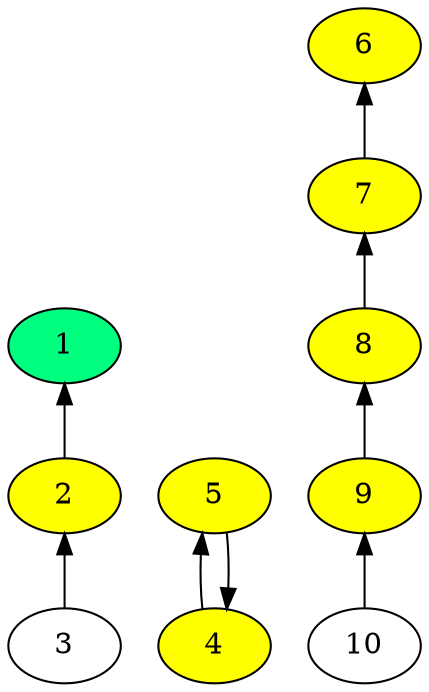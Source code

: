 digraph time_source_tree {
  rankdir="BT";
  "2" -> "1";
  "3" -> "2";
  "4" -> "5";
  "5" -> "4";
  "7" -> "6";
  "8" -> "7";
  "9" -> "8";
  "10" -> "9";
  "1" [fillcolor="yellow" style="filled"];
  "2" [fillcolor="yellow" style="filled"];
  "4" [fillcolor="yellow" style="filled"];
  "5" [fillcolor="yellow" style="filled"];
  "6" [fillcolor="yellow" style="filled"];
  "7" [fillcolor="yellow" style="filled"];
  "8" [fillcolor="yellow" style="filled"];
  "9" [fillcolor="yellow" style="filled"];
  "1" [rank="source" fillcolor="#00FF7F" style="filled"];
}
